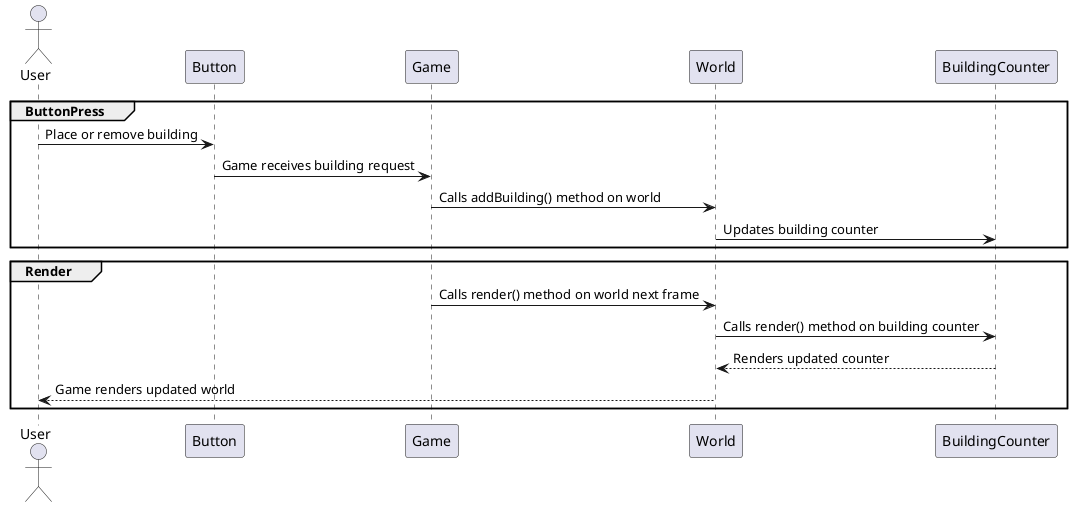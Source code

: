 @startuml Initial Place Building
actor User
Group ButtonPress
User -> Button: Place or remove building
Button -> Game: Game receives building request
Game -> World: Calls addBuilding() method on world
World -> BuildingCounter: Updates building counter
end
Group Render
Game -> World: Calls render() method on world next frame
World -> BuildingCounter: Calls render() method on building counter
World <-- BuildingCounter: Renders updated counter
User <-- World: Game renders updated world
end
@enduml